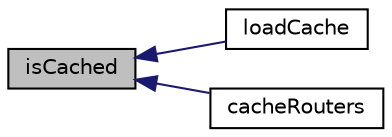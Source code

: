digraph "isCached"
{
  edge [fontname="Helvetica",fontsize="10",labelfontname="Helvetica",labelfontsize="10"];
  node [fontname="Helvetica",fontsize="10",shape=record];
  rankdir="LR";
  Node48 [label="isCached",height=0.2,width=0.4,color="black", fillcolor="grey75", style="filled", fontcolor="black"];
  Node48 -> Node49 [dir="back",color="midnightblue",fontsize="10",style="solid",fontname="Helvetica"];
  Node49 [label="loadCache",height=0.2,width=0.4,color="black", fillcolor="white", style="filled",URL="$class_zest_1_1_router_1_1_router.html#ab8c3ec4d9f977b32b63e6fc3393c2a83"];
  Node48 -> Node50 [dir="back",color="midnightblue",fontsize="10",style="solid",fontname="Helvetica"];
  Node50 [label="cacheRouters",height=0.2,width=0.4,color="black", fillcolor="white", style="filled",URL="$class_zest_1_1_router_1_1_router.html#a51dd0e2e8e330032b9bfaa0d4b077638"];
}
